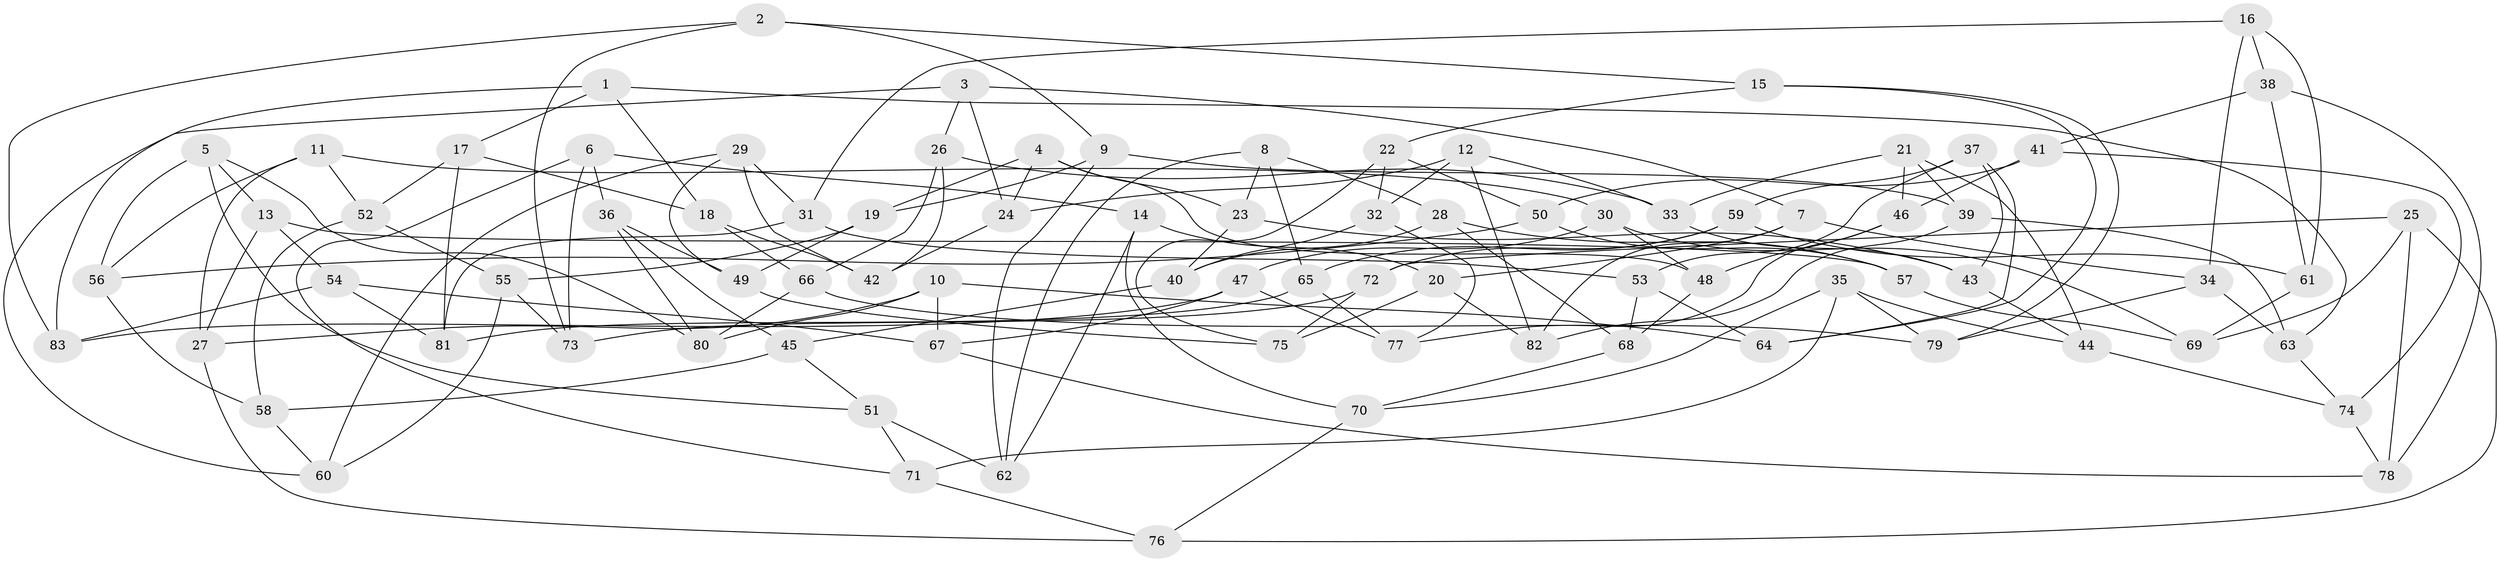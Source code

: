 // coarse degree distribution, {5: 0.2857142857142857, 3: 0.023809523809523808, 4: 0.19047619047619047, 6: 0.4523809523809524, 7: 0.023809523809523808, 8: 0.023809523809523808}
// Generated by graph-tools (version 1.1) at 2025/38/03/04/25 23:38:12]
// undirected, 83 vertices, 166 edges
graph export_dot {
  node [color=gray90,style=filled];
  1;
  2;
  3;
  4;
  5;
  6;
  7;
  8;
  9;
  10;
  11;
  12;
  13;
  14;
  15;
  16;
  17;
  18;
  19;
  20;
  21;
  22;
  23;
  24;
  25;
  26;
  27;
  28;
  29;
  30;
  31;
  32;
  33;
  34;
  35;
  36;
  37;
  38;
  39;
  40;
  41;
  42;
  43;
  44;
  45;
  46;
  47;
  48;
  49;
  50;
  51;
  52;
  53;
  54;
  55;
  56;
  57;
  58;
  59;
  60;
  61;
  62;
  63;
  64;
  65;
  66;
  67;
  68;
  69;
  70;
  71;
  72;
  73;
  74;
  75;
  76;
  77;
  78;
  79;
  80;
  81;
  82;
  83;
  1 -- 17;
  1 -- 18;
  1 -- 83;
  1 -- 63;
  2 -- 73;
  2 -- 15;
  2 -- 83;
  2 -- 9;
  3 -- 24;
  3 -- 60;
  3 -- 26;
  3 -- 7;
  4 -- 48;
  4 -- 19;
  4 -- 23;
  4 -- 24;
  5 -- 56;
  5 -- 13;
  5 -- 51;
  5 -- 80;
  6 -- 36;
  6 -- 14;
  6 -- 73;
  6 -- 71;
  7 -- 34;
  7 -- 20;
  7 -- 82;
  8 -- 65;
  8 -- 62;
  8 -- 28;
  8 -- 23;
  9 -- 62;
  9 -- 19;
  9 -- 39;
  10 -- 27;
  10 -- 64;
  10 -- 80;
  10 -- 67;
  11 -- 56;
  11 -- 27;
  11 -- 30;
  11 -- 52;
  12 -- 32;
  12 -- 33;
  12 -- 82;
  12 -- 24;
  13 -- 57;
  13 -- 54;
  13 -- 27;
  14 -- 20;
  14 -- 62;
  14 -- 70;
  15 -- 79;
  15 -- 64;
  15 -- 22;
  16 -- 38;
  16 -- 34;
  16 -- 31;
  16 -- 61;
  17 -- 18;
  17 -- 52;
  17 -- 81;
  18 -- 66;
  18 -- 42;
  19 -- 49;
  19 -- 55;
  20 -- 75;
  20 -- 82;
  21 -- 44;
  21 -- 33;
  21 -- 46;
  21 -- 39;
  22 -- 32;
  22 -- 50;
  22 -- 75;
  23 -- 40;
  23 -- 43;
  24 -- 42;
  25 -- 78;
  25 -- 76;
  25 -- 72;
  25 -- 69;
  26 -- 66;
  26 -- 33;
  26 -- 42;
  27 -- 76;
  28 -- 40;
  28 -- 57;
  28 -- 68;
  29 -- 31;
  29 -- 60;
  29 -- 49;
  29 -- 42;
  30 -- 47;
  30 -- 69;
  30 -- 48;
  31 -- 81;
  31 -- 53;
  32 -- 77;
  32 -- 40;
  33 -- 43;
  34 -- 79;
  34 -- 63;
  35 -- 70;
  35 -- 79;
  35 -- 71;
  35 -- 44;
  36 -- 49;
  36 -- 80;
  36 -- 45;
  37 -- 43;
  37 -- 53;
  37 -- 64;
  37 -- 59;
  38 -- 61;
  38 -- 41;
  38 -- 78;
  39 -- 63;
  39 -- 82;
  40 -- 45;
  41 -- 74;
  41 -- 46;
  41 -- 50;
  43 -- 44;
  44 -- 74;
  45 -- 51;
  45 -- 58;
  46 -- 77;
  46 -- 48;
  47 -- 77;
  47 -- 83;
  47 -- 67;
  48 -- 68;
  49 -- 75;
  50 -- 57;
  50 -- 56;
  51 -- 71;
  51 -- 62;
  52 -- 55;
  52 -- 58;
  53 -- 68;
  53 -- 64;
  54 -- 81;
  54 -- 67;
  54 -- 83;
  55 -- 60;
  55 -- 73;
  56 -- 58;
  57 -- 69;
  58 -- 60;
  59 -- 72;
  59 -- 65;
  59 -- 61;
  61 -- 69;
  63 -- 74;
  65 -- 77;
  65 -- 81;
  66 -- 79;
  66 -- 80;
  67 -- 78;
  68 -- 70;
  70 -- 76;
  71 -- 76;
  72 -- 73;
  72 -- 75;
  74 -- 78;
}
